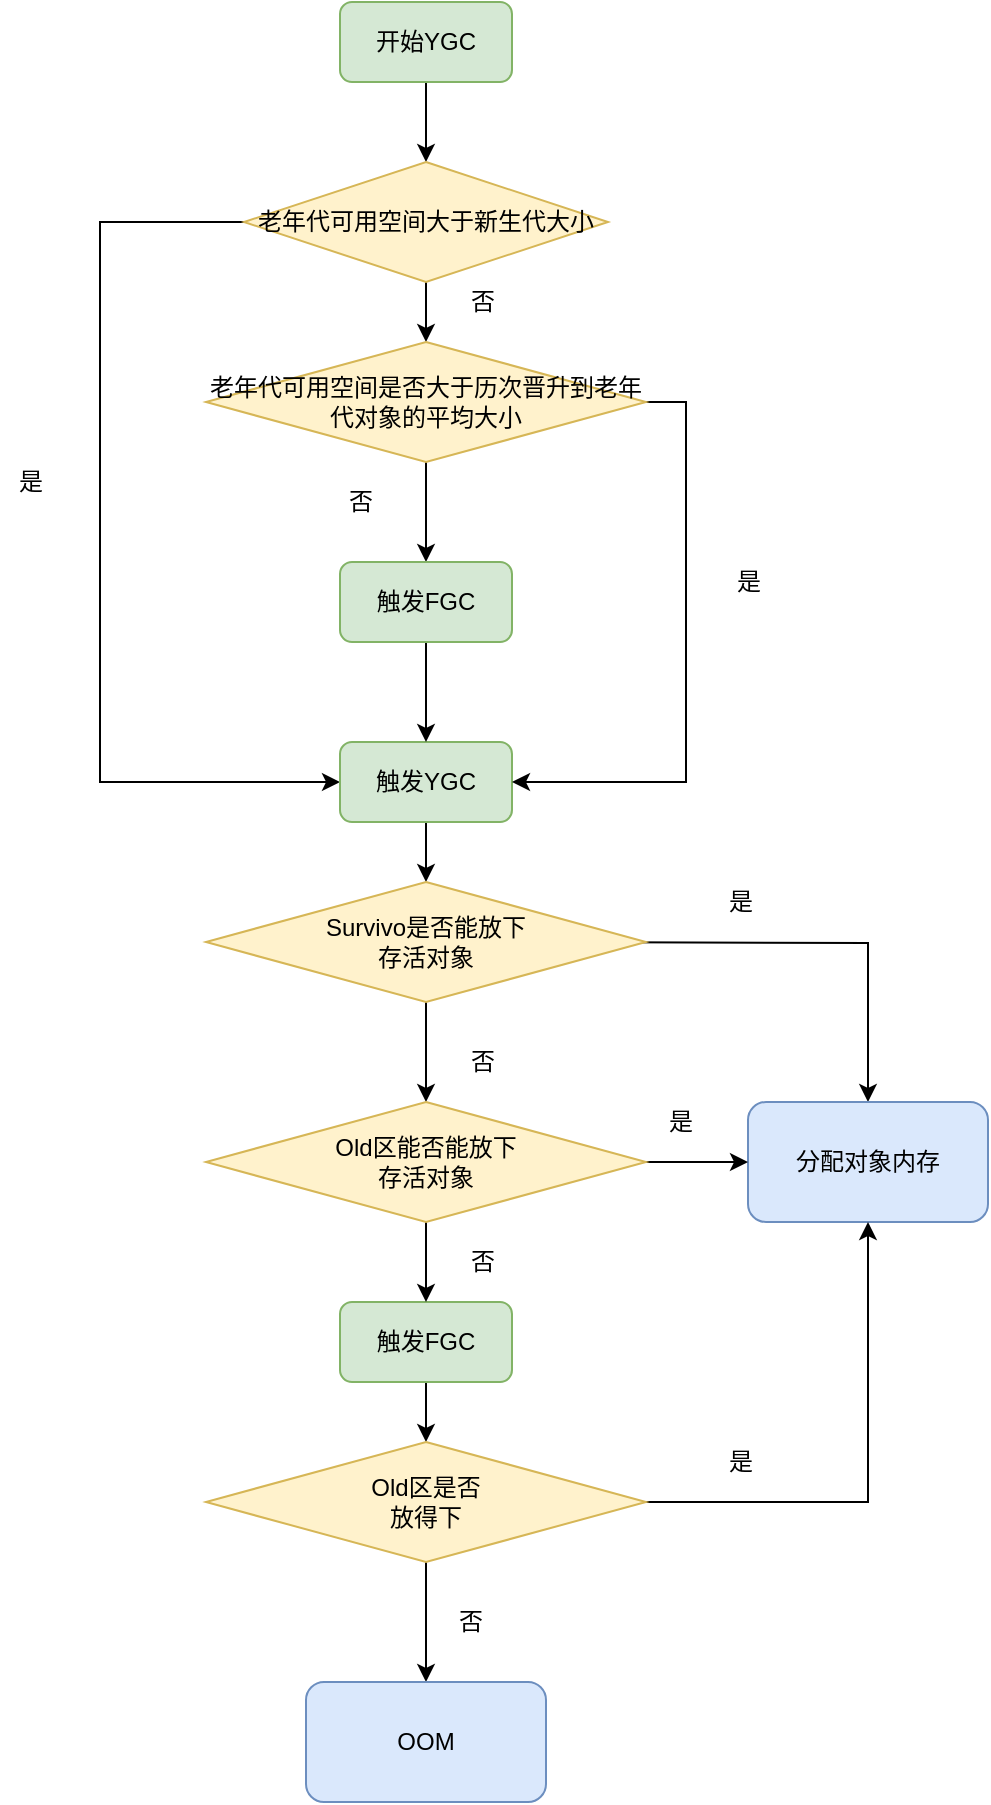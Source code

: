 <mxfile version="14.9.1" type="github">
  <diagram id="f8kKnvuMQM2X8OM3LZuz" name="Page-1">
    <mxGraphModel dx="946" dy="536" grid="1" gridSize="10" guides="1" tooltips="1" connect="1" arrows="1" fold="1" page="1" pageScale="1" pageWidth="827" pageHeight="1169" math="0" shadow="0">
      <root>
        <mxCell id="0" />
        <mxCell id="1" parent="0" />
        <mxCell id="R2dKKN8My9Zuvh4SsiUZ-13" style="edgeStyle=orthogonalEdgeStyle;rounded=0;orthogonalLoop=1;jettySize=auto;html=1;entryX=0.5;entryY=0;entryDx=0;entryDy=0;" edge="1" parent="1" source="R2dKKN8My9Zuvh4SsiUZ-1" target="R2dKKN8My9Zuvh4SsiUZ-2">
          <mxGeometry relative="1" as="geometry" />
        </mxCell>
        <mxCell id="R2dKKN8My9Zuvh4SsiUZ-1" value="开始YGC" style="rounded=1;whiteSpace=wrap;html=1;fillColor=#d5e8d4;strokeColor=#82b366;" vertex="1" parent="1">
          <mxGeometry x="210" y="90" width="86" height="40" as="geometry" />
        </mxCell>
        <mxCell id="R2dKKN8My9Zuvh4SsiUZ-15" style="edgeStyle=orthogonalEdgeStyle;rounded=0;orthogonalLoop=1;jettySize=auto;html=1;exitX=0;exitY=0.5;exitDx=0;exitDy=0;entryX=0;entryY=0.5;entryDx=0;entryDy=0;" edge="1" parent="1" source="R2dKKN8My9Zuvh4SsiUZ-2" target="R2dKKN8My9Zuvh4SsiUZ-3">
          <mxGeometry relative="1" as="geometry">
            <Array as="points">
              <mxPoint x="90" y="200" />
              <mxPoint x="90" y="480" />
            </Array>
          </mxGeometry>
        </mxCell>
        <mxCell id="R2dKKN8My9Zuvh4SsiUZ-16" value="" style="edgeStyle=orthogonalEdgeStyle;rounded=0;orthogonalLoop=1;jettySize=auto;html=1;" edge="1" parent="1" source="R2dKKN8My9Zuvh4SsiUZ-2" target="R2dKKN8My9Zuvh4SsiUZ-4">
          <mxGeometry relative="1" as="geometry" />
        </mxCell>
        <mxCell id="R2dKKN8My9Zuvh4SsiUZ-2" value="老年代可用空间大于新生代大小" style="rhombus;whiteSpace=wrap;html=1;fillColor=#fff2cc;strokeColor=#d6b656;" vertex="1" parent="1">
          <mxGeometry x="162" y="170" width="182" height="60" as="geometry" />
        </mxCell>
        <mxCell id="R2dKKN8My9Zuvh4SsiUZ-42" style="edgeStyle=orthogonalEdgeStyle;rounded=0;orthogonalLoop=1;jettySize=auto;html=1;entryX=0.5;entryY=0;entryDx=0;entryDy=0;" edge="1" parent="1" source="R2dKKN8My9Zuvh4SsiUZ-3" target="R2dKKN8My9Zuvh4SsiUZ-38">
          <mxGeometry relative="1" as="geometry" />
        </mxCell>
        <mxCell id="R2dKKN8My9Zuvh4SsiUZ-3" value="触发YGC" style="rounded=1;whiteSpace=wrap;html=1;fillColor=#d5e8d4;strokeColor=#82b366;" vertex="1" parent="1">
          <mxGeometry x="210" y="460" width="86" height="40" as="geometry" />
        </mxCell>
        <mxCell id="R2dKKN8My9Zuvh4SsiUZ-18" value="" style="edgeStyle=orthogonalEdgeStyle;rounded=0;orthogonalLoop=1;jettySize=auto;html=1;" edge="1" parent="1" source="R2dKKN8My9Zuvh4SsiUZ-4" target="R2dKKN8My9Zuvh4SsiUZ-7">
          <mxGeometry relative="1" as="geometry" />
        </mxCell>
        <mxCell id="R2dKKN8My9Zuvh4SsiUZ-20" style="edgeStyle=orthogonalEdgeStyle;rounded=0;orthogonalLoop=1;jettySize=auto;html=1;exitX=1;exitY=0.5;exitDx=0;exitDy=0;entryX=1;entryY=0.5;entryDx=0;entryDy=0;" edge="1" parent="1" source="R2dKKN8My9Zuvh4SsiUZ-4" target="R2dKKN8My9Zuvh4SsiUZ-3">
          <mxGeometry relative="1" as="geometry" />
        </mxCell>
        <mxCell id="R2dKKN8My9Zuvh4SsiUZ-4" value="老年代可用空间是否大于历次晋升到老年代对象的平均大小" style="rhombus;whiteSpace=wrap;html=1;fillColor=#fff2cc;strokeColor=#d6b656;" vertex="1" parent="1">
          <mxGeometry x="143" y="260" width="220" height="60" as="geometry" />
        </mxCell>
        <mxCell id="R2dKKN8My9Zuvh4SsiUZ-22" value="" style="edgeStyle=orthogonalEdgeStyle;rounded=0;orthogonalLoop=1;jettySize=auto;html=1;" edge="1" parent="1" source="R2dKKN8My9Zuvh4SsiUZ-7" target="R2dKKN8My9Zuvh4SsiUZ-3">
          <mxGeometry relative="1" as="geometry" />
        </mxCell>
        <mxCell id="R2dKKN8My9Zuvh4SsiUZ-7" value="触发FGC" style="rounded=1;whiteSpace=wrap;html=1;fillColor=#d5e8d4;strokeColor=#82b366;" vertex="1" parent="1">
          <mxGeometry x="210" y="370" width="86" height="40" as="geometry" />
        </mxCell>
        <mxCell id="R2dKKN8My9Zuvh4SsiUZ-17" value="是" style="text;html=1;align=center;verticalAlign=middle;resizable=0;points=[];autosize=1;strokeColor=none;" vertex="1" parent="1">
          <mxGeometry x="40" y="320" width="30" height="20" as="geometry" />
        </mxCell>
        <mxCell id="R2dKKN8My9Zuvh4SsiUZ-19" value="否" style="text;html=1;align=center;verticalAlign=middle;resizable=0;points=[];autosize=1;strokeColor=none;" vertex="1" parent="1">
          <mxGeometry x="205" y="330" width="30" height="20" as="geometry" />
        </mxCell>
        <mxCell id="R2dKKN8My9Zuvh4SsiUZ-21" value="是" style="text;html=1;align=center;verticalAlign=middle;resizable=0;points=[];autosize=1;strokeColor=none;" vertex="1" parent="1">
          <mxGeometry x="399" y="370" width="30" height="20" as="geometry" />
        </mxCell>
        <mxCell id="R2dKKN8My9Zuvh4SsiUZ-33" style="edgeStyle=orthogonalEdgeStyle;rounded=0;orthogonalLoop=1;jettySize=auto;html=1;exitX=1;exitY=0.5;exitDx=0;exitDy=0;entryX=0.5;entryY=0;entryDx=0;entryDy=0;" edge="1" parent="1" target="R2dKKN8My9Zuvh4SsiUZ-25">
          <mxGeometry relative="1" as="geometry">
            <mxPoint x="313" y="560" as="sourcePoint" />
          </mxGeometry>
        </mxCell>
        <mxCell id="R2dKKN8My9Zuvh4SsiUZ-25" value="分配对象内存" style="rounded=1;whiteSpace=wrap;html=1;fillColor=#dae8fc;strokeColor=#6c8ebf;" vertex="1" parent="1">
          <mxGeometry x="414" y="640" width="120" height="60" as="geometry" />
        </mxCell>
        <mxCell id="R2dKKN8My9Zuvh4SsiUZ-48" style="edgeStyle=orthogonalEdgeStyle;rounded=0;orthogonalLoop=1;jettySize=auto;html=1;exitX=0.5;exitY=1;exitDx=0;exitDy=0;entryX=0.5;entryY=0;entryDx=0;entryDy=0;" edge="1" parent="1" source="R2dKKN8My9Zuvh4SsiUZ-27" target="R2dKKN8My9Zuvh4SsiUZ-28">
          <mxGeometry relative="1" as="geometry" />
        </mxCell>
        <mxCell id="R2dKKN8My9Zuvh4SsiUZ-27" value="触发FGC" style="rounded=1;whiteSpace=wrap;html=1;fillColor=#d5e8d4;strokeColor=#82b366;" vertex="1" parent="1">
          <mxGeometry x="210" y="740" width="86" height="40" as="geometry" />
        </mxCell>
        <mxCell id="R2dKKN8My9Zuvh4SsiUZ-35" style="edgeStyle=orthogonalEdgeStyle;rounded=0;orthogonalLoop=1;jettySize=auto;html=1;exitX=1;exitY=0.5;exitDx=0;exitDy=0;" edge="1" parent="1" source="R2dKKN8My9Zuvh4SsiUZ-28" target="R2dKKN8My9Zuvh4SsiUZ-25">
          <mxGeometry relative="1" as="geometry" />
        </mxCell>
        <mxCell id="R2dKKN8My9Zuvh4SsiUZ-36" value="" style="edgeStyle=orthogonalEdgeStyle;rounded=0;orthogonalLoop=1;jettySize=auto;html=1;" edge="1" parent="1" source="R2dKKN8My9Zuvh4SsiUZ-28" target="R2dKKN8My9Zuvh4SsiUZ-29">
          <mxGeometry relative="1" as="geometry" />
        </mxCell>
        <mxCell id="R2dKKN8My9Zuvh4SsiUZ-28" value="Old区是否&lt;br&gt;放得下" style="rhombus;whiteSpace=wrap;html=1;fillColor=#fff2cc;strokeColor=#d6b656;" vertex="1" parent="1">
          <mxGeometry x="143" y="810" width="220" height="60" as="geometry" />
        </mxCell>
        <mxCell id="R2dKKN8My9Zuvh4SsiUZ-29" value="OOM" style="rounded=1;whiteSpace=wrap;html=1;fillColor=#dae8fc;strokeColor=#6c8ebf;" vertex="1" parent="1">
          <mxGeometry x="193" y="930" width="120" height="60" as="geometry" />
        </mxCell>
        <mxCell id="R2dKKN8My9Zuvh4SsiUZ-37" value="否" style="text;html=1;align=center;verticalAlign=middle;resizable=0;points=[];autosize=1;strokeColor=none;" vertex="1" parent="1">
          <mxGeometry x="266" y="230" width="30" height="20" as="geometry" />
        </mxCell>
        <mxCell id="R2dKKN8My9Zuvh4SsiUZ-43" value="" style="edgeStyle=orthogonalEdgeStyle;rounded=0;orthogonalLoop=1;jettySize=auto;html=1;" edge="1" parent="1" source="R2dKKN8My9Zuvh4SsiUZ-38" target="R2dKKN8My9Zuvh4SsiUZ-39">
          <mxGeometry relative="1" as="geometry" />
        </mxCell>
        <mxCell id="R2dKKN8My9Zuvh4SsiUZ-38" value="Survivo是否能放下&lt;br&gt;存活对象" style="rhombus;whiteSpace=wrap;html=1;fillColor=#fff2cc;strokeColor=#d6b656;" vertex="1" parent="1">
          <mxGeometry x="143" y="530" width="220" height="60" as="geometry" />
        </mxCell>
        <mxCell id="R2dKKN8My9Zuvh4SsiUZ-44" style="edgeStyle=orthogonalEdgeStyle;rounded=0;orthogonalLoop=1;jettySize=auto;html=1;exitX=1;exitY=0.5;exitDx=0;exitDy=0;entryX=0;entryY=0.5;entryDx=0;entryDy=0;" edge="1" parent="1" source="R2dKKN8My9Zuvh4SsiUZ-39" target="R2dKKN8My9Zuvh4SsiUZ-25">
          <mxGeometry relative="1" as="geometry" />
        </mxCell>
        <mxCell id="R2dKKN8My9Zuvh4SsiUZ-47" style="edgeStyle=orthogonalEdgeStyle;rounded=0;orthogonalLoop=1;jettySize=auto;html=1;exitX=0.5;exitY=1;exitDx=0;exitDy=0;entryX=0.5;entryY=0;entryDx=0;entryDy=0;" edge="1" parent="1" source="R2dKKN8My9Zuvh4SsiUZ-39" target="R2dKKN8My9Zuvh4SsiUZ-27">
          <mxGeometry relative="1" as="geometry" />
        </mxCell>
        <mxCell id="R2dKKN8My9Zuvh4SsiUZ-39" value="Old区能否能放下&lt;br&gt;存活对象" style="rhombus;whiteSpace=wrap;html=1;fillColor=#fff2cc;strokeColor=#d6b656;" vertex="1" parent="1">
          <mxGeometry x="143" y="640" width="220" height="60" as="geometry" />
        </mxCell>
        <mxCell id="R2dKKN8My9Zuvh4SsiUZ-49" value="是" style="text;html=1;align=center;verticalAlign=middle;resizable=0;points=[];autosize=1;strokeColor=none;" vertex="1" parent="1">
          <mxGeometry x="395" y="530" width="30" height="20" as="geometry" />
        </mxCell>
        <mxCell id="R2dKKN8My9Zuvh4SsiUZ-50" value="否" style="text;html=1;align=center;verticalAlign=middle;resizable=0;points=[];autosize=1;strokeColor=none;" vertex="1" parent="1">
          <mxGeometry x="266" y="610" width="30" height="20" as="geometry" />
        </mxCell>
        <mxCell id="R2dKKN8My9Zuvh4SsiUZ-51" value="否" style="text;html=1;align=center;verticalAlign=middle;resizable=0;points=[];autosize=1;strokeColor=none;" vertex="1" parent="1">
          <mxGeometry x="266" y="710" width="30" height="20" as="geometry" />
        </mxCell>
        <mxCell id="R2dKKN8My9Zuvh4SsiUZ-52" value="是" style="text;html=1;align=center;verticalAlign=middle;resizable=0;points=[];autosize=1;strokeColor=none;" vertex="1" parent="1">
          <mxGeometry x="365" y="640" width="30" height="20" as="geometry" />
        </mxCell>
        <mxCell id="R2dKKN8My9Zuvh4SsiUZ-53" value="是" style="text;html=1;align=center;verticalAlign=middle;resizable=0;points=[];autosize=1;strokeColor=none;" vertex="1" parent="1">
          <mxGeometry x="395" y="810" width="30" height="20" as="geometry" />
        </mxCell>
        <mxCell id="R2dKKN8My9Zuvh4SsiUZ-54" value="否" style="text;html=1;align=center;verticalAlign=middle;resizable=0;points=[];autosize=1;strokeColor=none;" vertex="1" parent="1">
          <mxGeometry x="260" y="890" width="30" height="20" as="geometry" />
        </mxCell>
      </root>
    </mxGraphModel>
  </diagram>
</mxfile>
